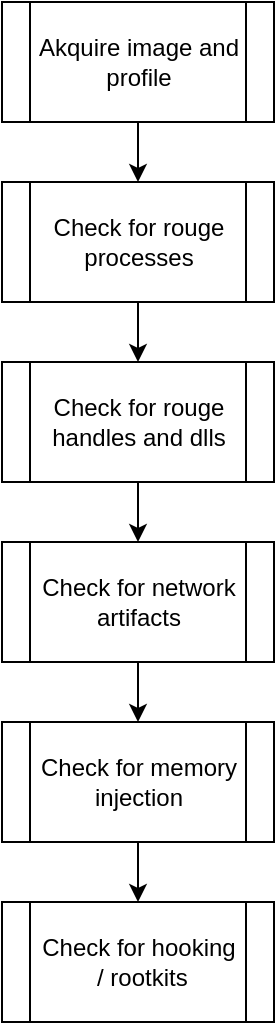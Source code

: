 <mxfile version="13.1.14" type="github">
  <diagram id="C5RBs43oDa-KdzZeNtuy" name="Page-1">
    <mxGraphModel dx="1360" dy="831" grid="1" gridSize="10" guides="1" tooltips="1" connect="1" arrows="1" fold="1" page="1" pageScale="1" pageWidth="827" pageHeight="1169" math="0" shadow="0">
      <root>
        <mxCell id="WIyWlLk6GJQsqaUBKTNV-0" />
        <mxCell id="WIyWlLk6GJQsqaUBKTNV-1" parent="WIyWlLk6GJQsqaUBKTNV-0" />
        <mxCell id="nvHDWdZnBjOkGi9NeRLB-8" style="edgeStyle=orthogonalEdgeStyle;rounded=0;orthogonalLoop=1;jettySize=auto;html=1;exitX=0.5;exitY=1;exitDx=0;exitDy=0;entryX=0.5;entryY=0;entryDx=0;entryDy=0;" edge="1" parent="WIyWlLk6GJQsqaUBKTNV-1" source="nvHDWdZnBjOkGi9NeRLB-2" target="nvHDWdZnBjOkGi9NeRLB-3">
          <mxGeometry relative="1" as="geometry" />
        </mxCell>
        <mxCell id="nvHDWdZnBjOkGi9NeRLB-2" value="Akquire image and profile" style="shape=process;whiteSpace=wrap;html=1;backgroundOutline=1;" vertex="1" parent="WIyWlLk6GJQsqaUBKTNV-1">
          <mxGeometry x="346" y="50" width="136" height="60" as="geometry" />
        </mxCell>
        <mxCell id="nvHDWdZnBjOkGi9NeRLB-9" style="edgeStyle=orthogonalEdgeStyle;rounded=0;orthogonalLoop=1;jettySize=auto;html=1;exitX=0.5;exitY=1;exitDx=0;exitDy=0;entryX=0.5;entryY=0;entryDx=0;entryDy=0;" edge="1" parent="WIyWlLk6GJQsqaUBKTNV-1" source="nvHDWdZnBjOkGi9NeRLB-3" target="nvHDWdZnBjOkGi9NeRLB-4">
          <mxGeometry relative="1" as="geometry" />
        </mxCell>
        <mxCell id="nvHDWdZnBjOkGi9NeRLB-3" value="Check for rouge processes" style="shape=process;whiteSpace=wrap;html=1;backgroundOutline=1;" vertex="1" parent="WIyWlLk6GJQsqaUBKTNV-1">
          <mxGeometry x="346" y="140" width="136" height="60" as="geometry" />
        </mxCell>
        <mxCell id="nvHDWdZnBjOkGi9NeRLB-10" style="edgeStyle=orthogonalEdgeStyle;rounded=0;orthogonalLoop=1;jettySize=auto;html=1;exitX=0.5;exitY=1;exitDx=0;exitDy=0;entryX=0.5;entryY=0;entryDx=0;entryDy=0;" edge="1" parent="WIyWlLk6GJQsqaUBKTNV-1" source="nvHDWdZnBjOkGi9NeRLB-4" target="nvHDWdZnBjOkGi9NeRLB-5">
          <mxGeometry relative="1" as="geometry" />
        </mxCell>
        <mxCell id="nvHDWdZnBjOkGi9NeRLB-4" value="Check for rouge handles and dlls" style="shape=process;whiteSpace=wrap;html=1;backgroundOutline=1;" vertex="1" parent="WIyWlLk6GJQsqaUBKTNV-1">
          <mxGeometry x="346" y="230" width="136" height="60" as="geometry" />
        </mxCell>
        <mxCell id="nvHDWdZnBjOkGi9NeRLB-11" style="edgeStyle=orthogonalEdgeStyle;rounded=0;orthogonalLoop=1;jettySize=auto;html=1;exitX=0.5;exitY=1;exitDx=0;exitDy=0;entryX=0.5;entryY=0;entryDx=0;entryDy=0;" edge="1" parent="WIyWlLk6GJQsqaUBKTNV-1" source="nvHDWdZnBjOkGi9NeRLB-5" target="nvHDWdZnBjOkGi9NeRLB-6">
          <mxGeometry relative="1" as="geometry" />
        </mxCell>
        <mxCell id="nvHDWdZnBjOkGi9NeRLB-5" value="Check for network artifacts" style="shape=process;whiteSpace=wrap;html=1;backgroundOutline=1;" vertex="1" parent="WIyWlLk6GJQsqaUBKTNV-1">
          <mxGeometry x="346" y="320" width="136" height="60" as="geometry" />
        </mxCell>
        <mxCell id="nvHDWdZnBjOkGi9NeRLB-12" style="edgeStyle=orthogonalEdgeStyle;rounded=0;orthogonalLoop=1;jettySize=auto;html=1;exitX=0.5;exitY=1;exitDx=0;exitDy=0;entryX=0.5;entryY=0;entryDx=0;entryDy=0;" edge="1" parent="WIyWlLk6GJQsqaUBKTNV-1" source="nvHDWdZnBjOkGi9NeRLB-6" target="nvHDWdZnBjOkGi9NeRLB-7">
          <mxGeometry relative="1" as="geometry" />
        </mxCell>
        <mxCell id="nvHDWdZnBjOkGi9NeRLB-6" value="&lt;div&gt;Check for memory injection&lt;/div&gt;" style="shape=process;whiteSpace=wrap;html=1;backgroundOutline=1;" vertex="1" parent="WIyWlLk6GJQsqaUBKTNV-1">
          <mxGeometry x="346" y="410" width="136" height="60" as="geometry" />
        </mxCell>
        <mxCell id="nvHDWdZnBjOkGi9NeRLB-7" value="&lt;div&gt;Check for hooking&lt;/div&gt;&amp;nbsp;/ rootkits" style="shape=process;whiteSpace=wrap;html=1;backgroundOutline=1;" vertex="1" parent="WIyWlLk6GJQsqaUBKTNV-1">
          <mxGeometry x="346" y="500" width="136" height="60" as="geometry" />
        </mxCell>
      </root>
    </mxGraphModel>
  </diagram>
</mxfile>
